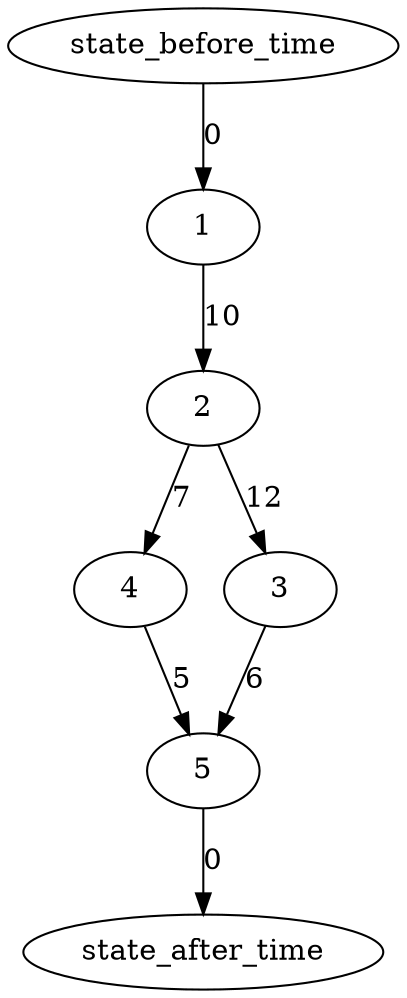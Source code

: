 digraph D {
	4
	1
	5
	2
	state_before_time
	state_after_time
	3
		4 -> 5 [label=5]
		1 -> 2 [label=10]
		5 -> state_after_time [label=0]
		2 -> 4 [label=7]
		2 -> 3 [label=12]
		state_before_time -> 1 [label=0]
		3 -> 5 [label=6]
}